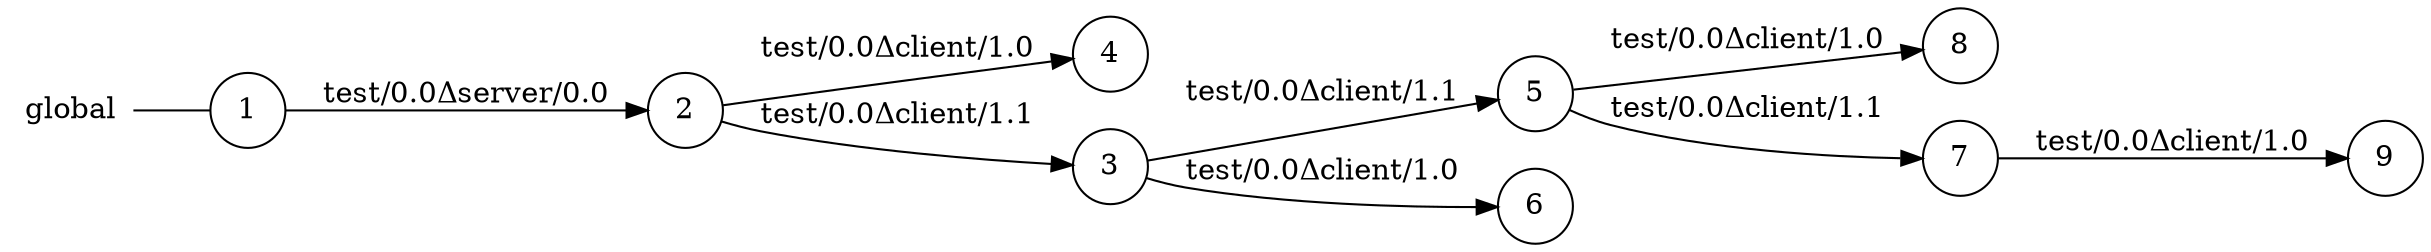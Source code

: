 digraph global {
	rankdir="LR";
	n_0 [label="global", shape="plaintext"];
	n_1 [id="5", shape=circle, label="5"];
	n_2 [id="6", shape=circle, label="6"];
	n_3 [id="1", shape=circle, label="1"];
	n_0 -> n_3 [arrowhead=none];
	n_4 [id="9", shape=circle, label="9"];
	n_5 [id="2", shape=circle, label="2"];
	n_6 [id="8", shape=circle, label="8"];
	n_7 [id="4", shape=circle, label="4"];
	n_8 [id="7", shape=circle, label="7"];
	n_9 [id="3", shape=circle, label="3"];

	n_3 -> n_5 [id="[$e|0]", label="test/0.0Δserver/0.0"];
	n_8 -> n_4 [id="[$e|7]", label="test/0.0Δclient/1.0"];
	n_5 -> n_9 [id="[$e|1]", label="test/0.0Δclient/1.1"];
	n_5 -> n_7 [id="[$e|2]", label="test/0.0Δclient/1.0"];
	n_9 -> n_1 [id="[$e|3]", label="test/0.0Δclient/1.1"];
	n_9 -> n_2 [id="[$e|4]", label="test/0.0Δclient/1.0"];
	n_1 -> n_6 [id="[$e|6]", label="test/0.0Δclient/1.0"];
	n_1 -> n_8 [id="[$e|5]", label="test/0.0Δclient/1.1"];
}
